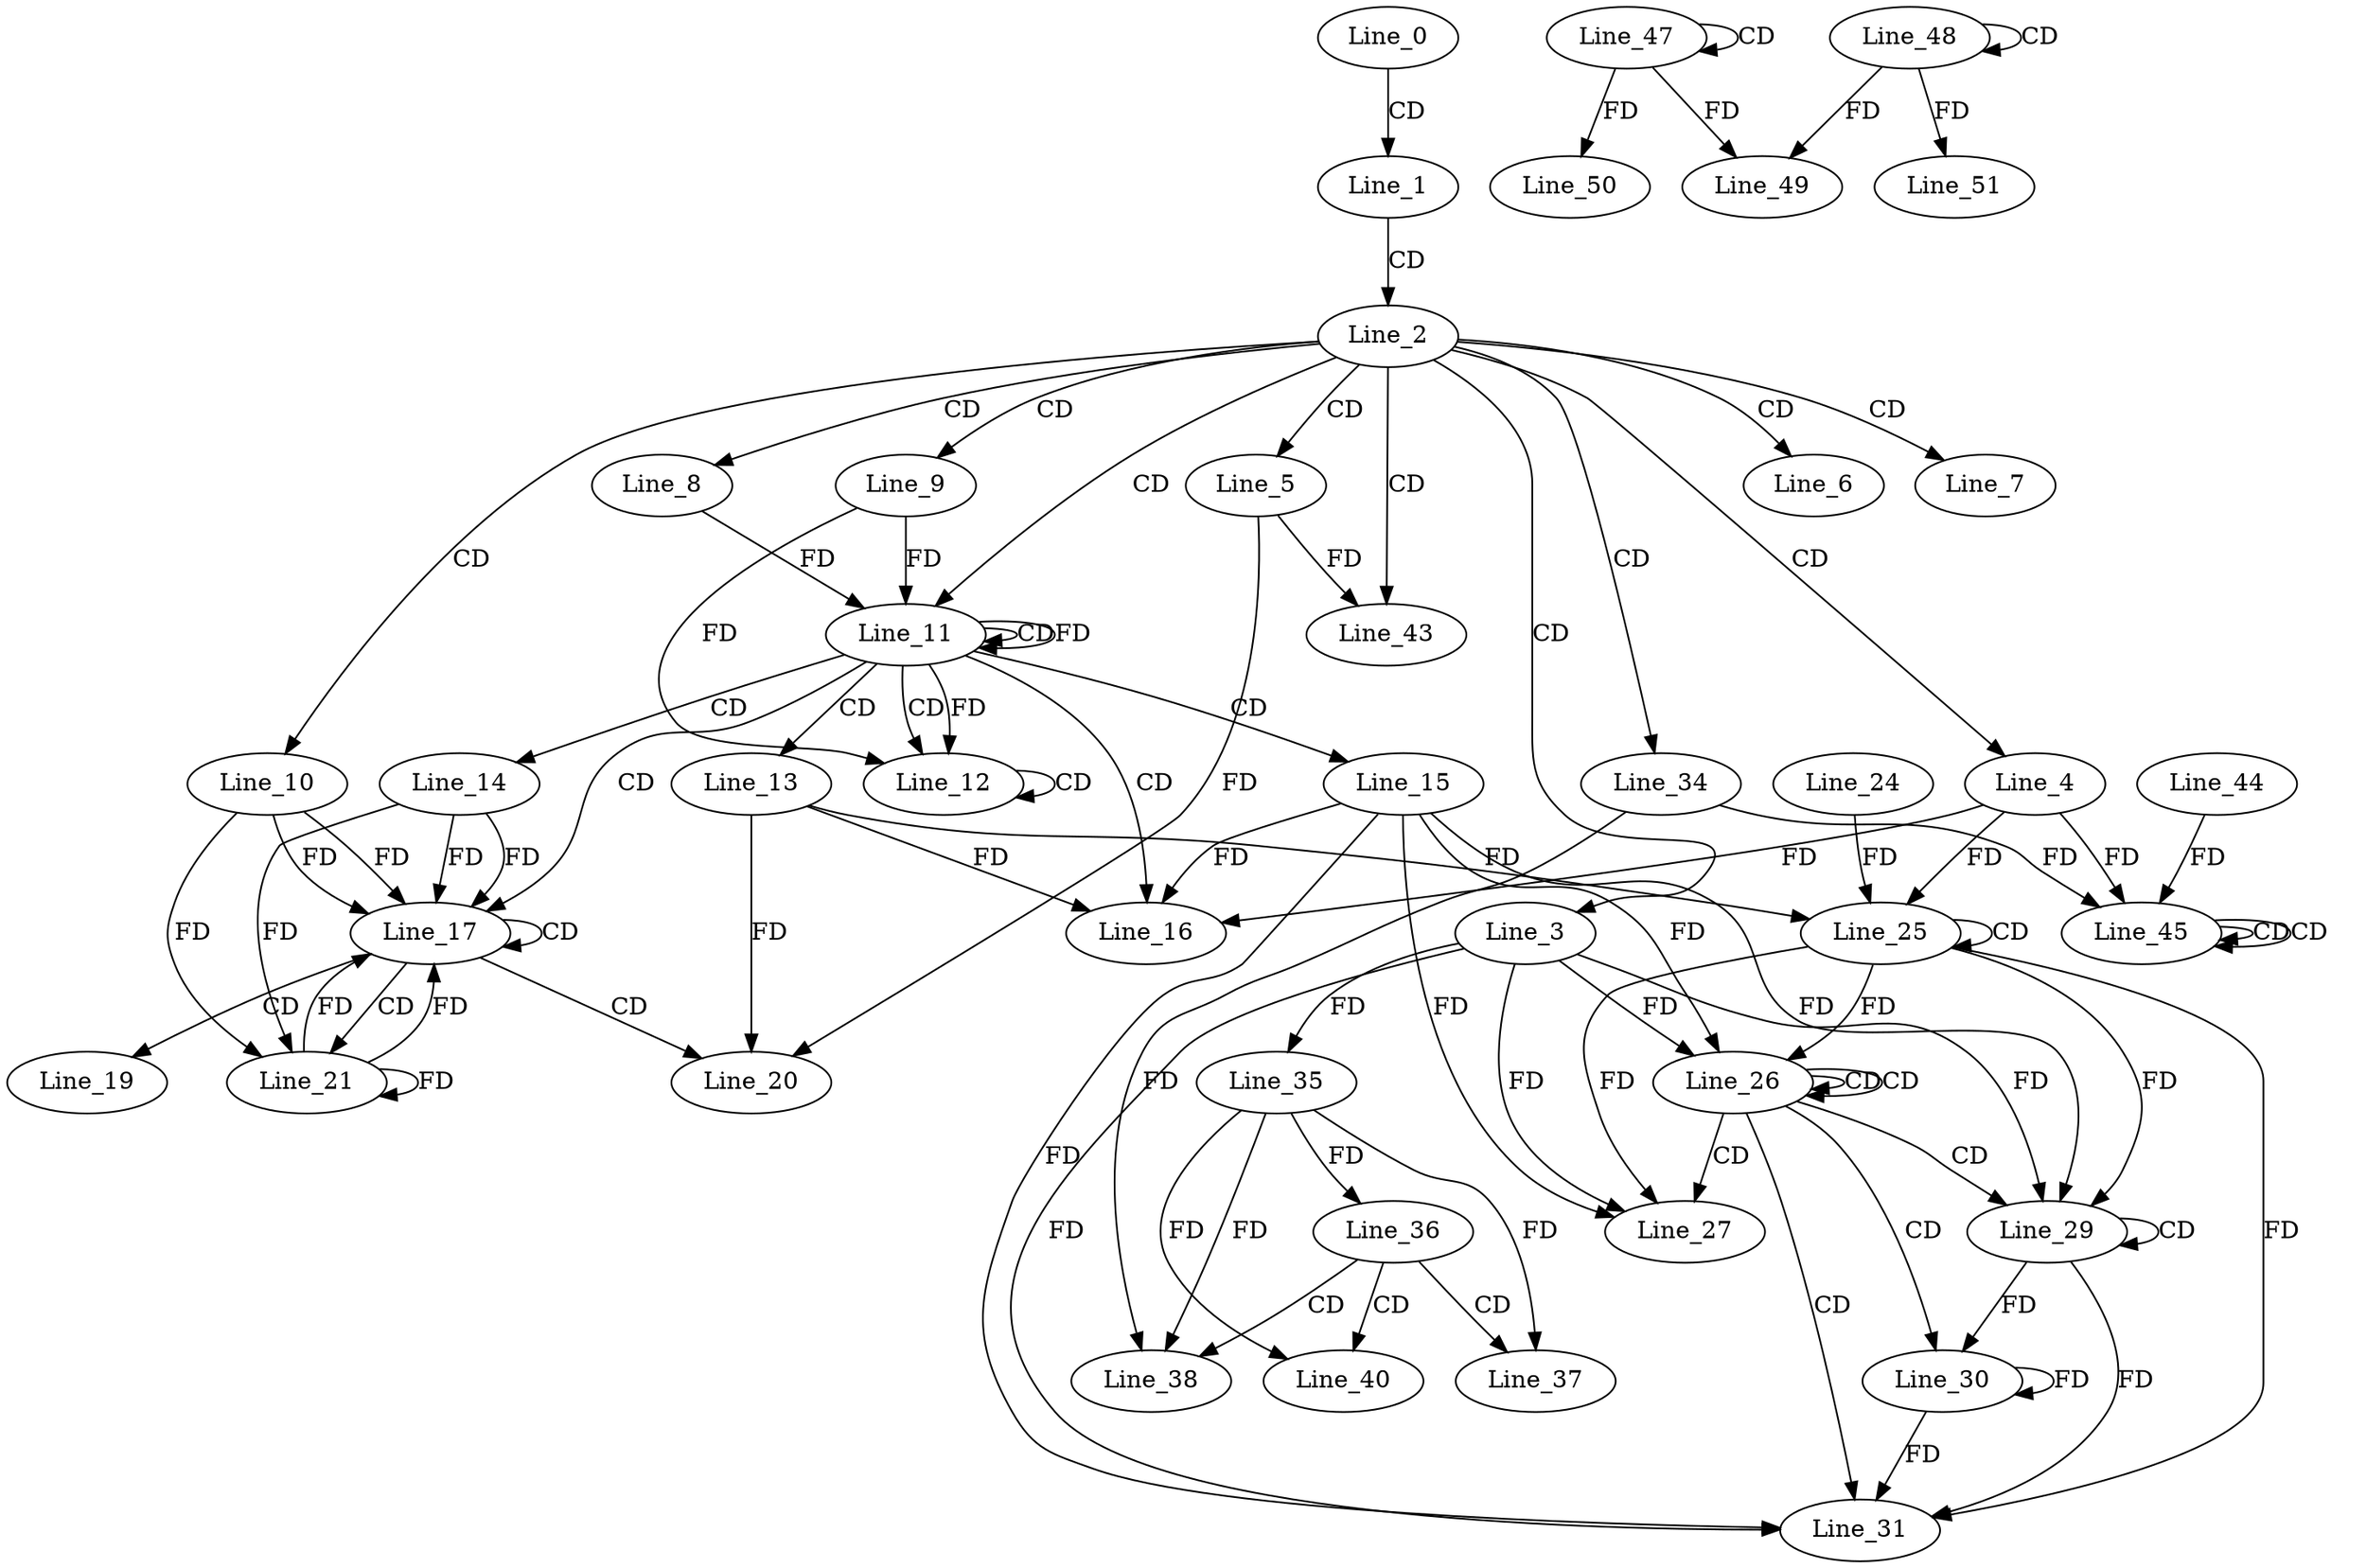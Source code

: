 digraph G {
  Line_0;
  Line_1;
  Line_2;
  Line_3;
  Line_4;
  Line_5;
  Line_6;
  Line_7;
  Line_8;
  Line_9;
  Line_10;
  Line_11;
  Line_11;
  Line_11;
  Line_12;
  Line_12;
  Line_13;
  Line_14;
  Line_15;
  Line_16;
  Line_17;
  Line_17;
  Line_19;
  Line_20;
  Line_21;
  Line_25;
  Line_25;
  Line_24;
  Line_26;
  Line_26;
  Line_26;
  Line_27;
  Line_29;
  Line_29;
  Line_30;
  Line_31;
  Line_34;
  Line_35;
  Line_35;
  Line_36;
  Line_36;
  Line_37;
  Line_37;
  Line_38;
  Line_38;
  Line_40;
  Line_40;
  Line_43;
  Line_43;
  Line_45;
  Line_45;
  Line_45;
  Line_45;
  Line_44;
  Line_47;
  Line_47;
  Line_48;
  Line_48;
  Line_49;
  Line_49;
  Line_50;
  Line_51;
  Line_0 -> Line_1 [ label="CD" ];
  Line_1 -> Line_2 [ label="CD" ];
  Line_2 -> Line_3 [ label="CD" ];
  Line_2 -> Line_4 [ label="CD" ];
  Line_2 -> Line_5 [ label="CD" ];
  Line_2 -> Line_6 [ label="CD" ];
  Line_2 -> Line_7 [ label="CD" ];
  Line_2 -> Line_8 [ label="CD" ];
  Line_2 -> Line_9 [ label="CD" ];
  Line_2 -> Line_10 [ label="CD" ];
  Line_2 -> Line_11 [ label="CD" ];
  Line_11 -> Line_11 [ label="CD" ];
  Line_11 -> Line_11 [ label="FD" ];
  Line_9 -> Line_11 [ label="FD" ];
  Line_8 -> Line_11 [ label="FD" ];
  Line_11 -> Line_12 [ label="CD" ];
  Line_12 -> Line_12 [ label="CD" ];
  Line_11 -> Line_12 [ label="FD" ];
  Line_9 -> Line_12 [ label="FD" ];
  Line_11 -> Line_13 [ label="CD" ];
  Line_11 -> Line_14 [ label="CD" ];
  Line_11 -> Line_15 [ label="CD" ];
  Line_11 -> Line_16 [ label="CD" ];
  Line_4 -> Line_16 [ label="FD" ];
  Line_13 -> Line_16 [ label="FD" ];
  Line_15 -> Line_16 [ label="FD" ];
  Line_11 -> Line_17 [ label="CD" ];
  Line_10 -> Line_17 [ label="FD" ];
  Line_14 -> Line_17 [ label="FD" ];
  Line_17 -> Line_17 [ label="CD" ];
  Line_10 -> Line_17 [ label="FD" ];
  Line_14 -> Line_17 [ label="FD" ];
  Line_17 -> Line_19 [ label="CD" ];
  Line_17 -> Line_20 [ label="CD" ];
  Line_5 -> Line_20 [ label="FD" ];
  Line_13 -> Line_20 [ label="FD" ];
  Line_17 -> Line_21 [ label="CD" ];
  Line_21 -> Line_21 [ label="FD" ];
  Line_10 -> Line_21 [ label="FD" ];
  Line_14 -> Line_21 [ label="FD" ];
  Line_25 -> Line_25 [ label="CD" ];
  Line_4 -> Line_25 [ label="FD" ];
  Line_13 -> Line_25 [ label="FD" ];
  Line_24 -> Line_25 [ label="FD" ];
  Line_26 -> Line_26 [ label="CD" ];
  Line_26 -> Line_26 [ label="CD" ];
  Line_3 -> Line_26 [ label="FD" ];
  Line_15 -> Line_26 [ label="FD" ];
  Line_25 -> Line_26 [ label="FD" ];
  Line_26 -> Line_27 [ label="CD" ];
  Line_3 -> Line_27 [ label="FD" ];
  Line_15 -> Line_27 [ label="FD" ];
  Line_25 -> Line_27 [ label="FD" ];
  Line_26 -> Line_29 [ label="CD" ];
  Line_29 -> Line_29 [ label="CD" ];
  Line_3 -> Line_29 [ label="FD" ];
  Line_15 -> Line_29 [ label="FD" ];
  Line_25 -> Line_29 [ label="FD" ];
  Line_26 -> Line_30 [ label="CD" ];
  Line_29 -> Line_30 [ label="FD" ];
  Line_30 -> Line_30 [ label="FD" ];
  Line_26 -> Line_31 [ label="CD" ];
  Line_3 -> Line_31 [ label="FD" ];
  Line_15 -> Line_31 [ label="FD" ];
  Line_25 -> Line_31 [ label="FD" ];
  Line_29 -> Line_31 [ label="FD" ];
  Line_30 -> Line_31 [ label="FD" ];
  Line_2 -> Line_34 [ label="CD" ];
  Line_3 -> Line_35 [ label="FD" ];
  Line_35 -> Line_36 [ label="FD" ];
  Line_36 -> Line_37 [ label="CD" ];
  Line_35 -> Line_37 [ label="FD" ];
  Line_36 -> Line_38 [ label="CD" ];
  Line_34 -> Line_38 [ label="FD" ];
  Line_35 -> Line_38 [ label="FD" ];
  Line_36 -> Line_40 [ label="CD" ];
  Line_35 -> Line_40 [ label="FD" ];
  Line_2 -> Line_43 [ label="CD" ];
  Line_5 -> Line_43 [ label="FD" ];
  Line_45 -> Line_45 [ label="CD" ];
  Line_45 -> Line_45 [ label="CD" ];
  Line_34 -> Line_45 [ label="FD" ];
  Line_4 -> Line_45 [ label="FD" ];
  Line_44 -> Line_45 [ label="FD" ];
  Line_47 -> Line_47 [ label="CD" ];
  Line_48 -> Line_48 [ label="CD" ];
  Line_48 -> Line_49 [ label="FD" ];
  Line_47 -> Line_49 [ label="FD" ];
  Line_47 -> Line_50 [ label="FD" ];
  Line_48 -> Line_51 [ label="FD" ];
  Line_21 -> Line_17 [ label="FD" ];
  Line_21 -> Line_17 [ label="FD" ];
}
